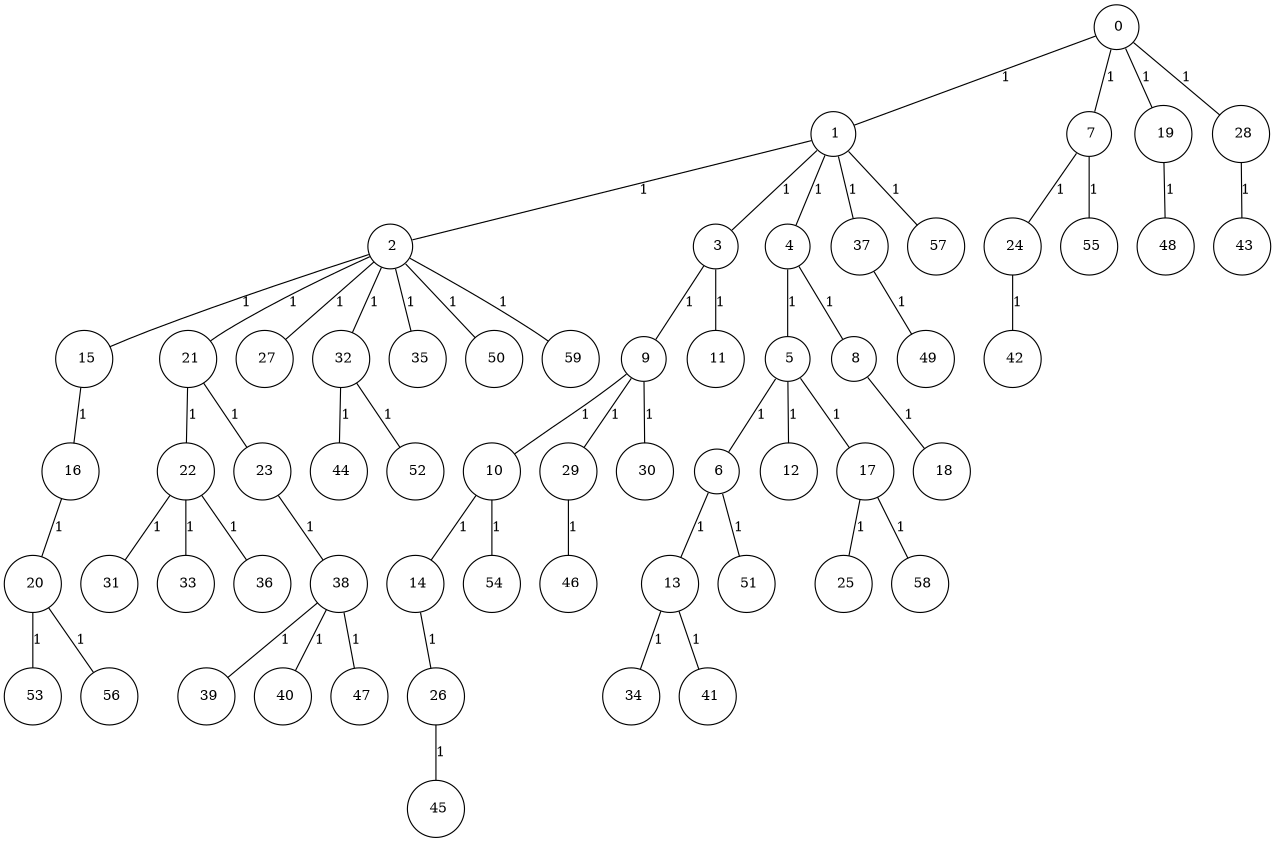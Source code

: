 graph G {
size="8.5,11;"
ratio = "expand;"
fixedsize="true;"
overlap="scale;"
node[shape=circle,width=.12,hight=.12,fontsize=12]
edge[fontsize=12]

0[label=" 0" color=black, pos="0.9815934,1.2296519!"];
1[label=" 1" color=black, pos="1.8290724,1.9671367!"];
2[label=" 2" color=black, pos="0.30599958,1.4494724!"];
3[label=" 3" color=black, pos="0.43217856,0.27507628!"];
4[label=" 4" color=black, pos="2.3169852,1.5914766!"];
5[label=" 5" color=black, pos="1.1388562,2.6534751!"];
6[label=" 6" color=black, pos="0.64222168,2.0912634!"];
7[label=" 7" color=black, pos="1.9096919,2.1084003!"];
8[label=" 8" color=black, pos="1.5552435,1.1676278!"];
9[label=" 9" color=black, pos="1.9456095,2.0982649!"];
10[label=" 10" color=black, pos="2.2910463,1.1508483!"];
11[label=" 11" color=black, pos="0.7039602,1.4902579!"];
12[label=" 12" color=black, pos="0.31856385,1.3945065!"];
13[label=" 13" color=black, pos="0.64068931,0.78814759!"];
14[label=" 14" color=black, pos="1.356356,1.4459683!"];
15[label=" 15" color=black, pos="2.3761934,2.1573332!"];
16[label=" 16" color=black, pos="1.8924209,1.3157528!"];
17[label=" 17" color=black, pos="2.4597256,0.089639534!"];
18[label=" 18" color=black, pos="1.961755,2.4739968!"];
19[label=" 19" color=black, pos="1.6664125,1.6866606!"];
20[label=" 20" color=black, pos="0.045989154,2.4423964!"];
21[label=" 21" color=black, pos="0.12914868,2.9695895!"];
22[label=" 22" color=black, pos="0.10995495,0.75155266!"];
23[label=" 23" color=black, pos="2.9699264,0.41758518!"];
24[label=" 24" color=black, pos="1.2338469,0.70037771!"];
25[label=" 25" color=black, pos="2.1473556,1.4443443!"];
26[label=" 26" color=black, pos="1.0305051,2.7748258!"];
27[label=" 27" color=black, pos="1.8825957,1.6818939!"];
28[label=" 28" color=black, pos="0.54265354,2.6152634!"];
29[label=" 29" color=black, pos="1.3548342,0.15730695!"];
30[label=" 30" color=black, pos="0.00041060103,1.9509374!"];
31[label=" 31" color=black, pos="1.8177455,0.83268429!"];
32[label=" 32" color=black, pos="1.1018606,2.7451648!"];
33[label=" 33" color=black, pos="0.32307924,2.3583268!"];
34[label=" 34" color=black, pos="1.1078503,1.0505019!"];
35[label=" 35" color=black, pos="0.59463897,1.919031!"];
36[label=" 36" color=black, pos="2.856686,2.8090947!"];
37[label=" 37" color=black, pos="0.11914714,1.6763092!"];
38[label=" 38" color=black, pos="0.8752613,0.089894752!"];
39[label=" 39" color=black, pos="0.99576926,0.74459916!"];
40[label=" 40" color=black, pos="1.455641,0.34684597!"];
41[label=" 41" color=black, pos="2.6792732,2.1323046!"];
42[label=" 42" color=black, pos="2.8383253,0.77756953!"];
43[label=" 43" color=black, pos="2.9152023,2.5702568!"];
44[label=" 44" color=black, pos="0.2308948,0.98340832!"];
45[label=" 45" color=black, pos="2.3457532,1.4695997!"];
46[label=" 46" color=black, pos="2.2869642,0.91402128!"];
47[label=" 47" color=black, pos="2.4820735,0.38036326!"];
48[label=" 48" color=black, pos="2.1483844,1.7164348!"];
49[label=" 49" color=black, pos="2.432382,0.61478111!"];
50[label=" 50" color=black, pos="0.031545985,2.7036715!"];
51[label=" 51" color=black, pos="2.0889511,2.7186365!"];
52[label=" 52" color=black, pos="2.6532797,2.6698879!"];
53[label=" 53" color=black, pos="2.3617623,2.2200474!"];
54[label=" 54" color=black, pos="1.698982,2.9314599!"];
55[label=" 55" color=black, pos="0.79268912,2.1187701!"];
56[label=" 56" color=black, pos="2.0390324,2.7687312!"];
57[label=" 57" color=black, pos="0.68394436,1.7421216!"];
58[label=" 58" color=black, pos="0.77586294,0.66223859!"];
59[label=" 59" color=black, pos="2.7197213,1.18466!"];
0--1[label="1"]
0--7[label="1"]
0--19[label="1"]
0--28[label="1"]
1--2[label="1"]
1--3[label="1"]
1--4[label="1"]
1--37[label="1"]
1--57[label="1"]
2--15[label="1"]
2--21[label="1"]
2--27[label="1"]
2--32[label="1"]
2--35[label="1"]
2--50[label="1"]
2--59[label="1"]
3--9[label="1"]
3--11[label="1"]
4--5[label="1"]
4--8[label="1"]
5--6[label="1"]
5--12[label="1"]
5--17[label="1"]
6--13[label="1"]
6--51[label="1"]
7--24[label="1"]
7--55[label="1"]
8--18[label="1"]
9--10[label="1"]
9--29[label="1"]
9--30[label="1"]
10--14[label="1"]
10--54[label="1"]
13--34[label="1"]
13--41[label="1"]
14--26[label="1"]
15--16[label="1"]
16--20[label="1"]
17--25[label="1"]
17--58[label="1"]
19--48[label="1"]
20--53[label="1"]
20--56[label="1"]
21--22[label="1"]
21--23[label="1"]
22--31[label="1"]
22--33[label="1"]
22--36[label="1"]
23--38[label="1"]
24--42[label="1"]
26--45[label="1"]
28--43[label="1"]
29--46[label="1"]
32--44[label="1"]
32--52[label="1"]
37--49[label="1"]
38--39[label="1"]
38--40[label="1"]
38--47[label="1"]

}
